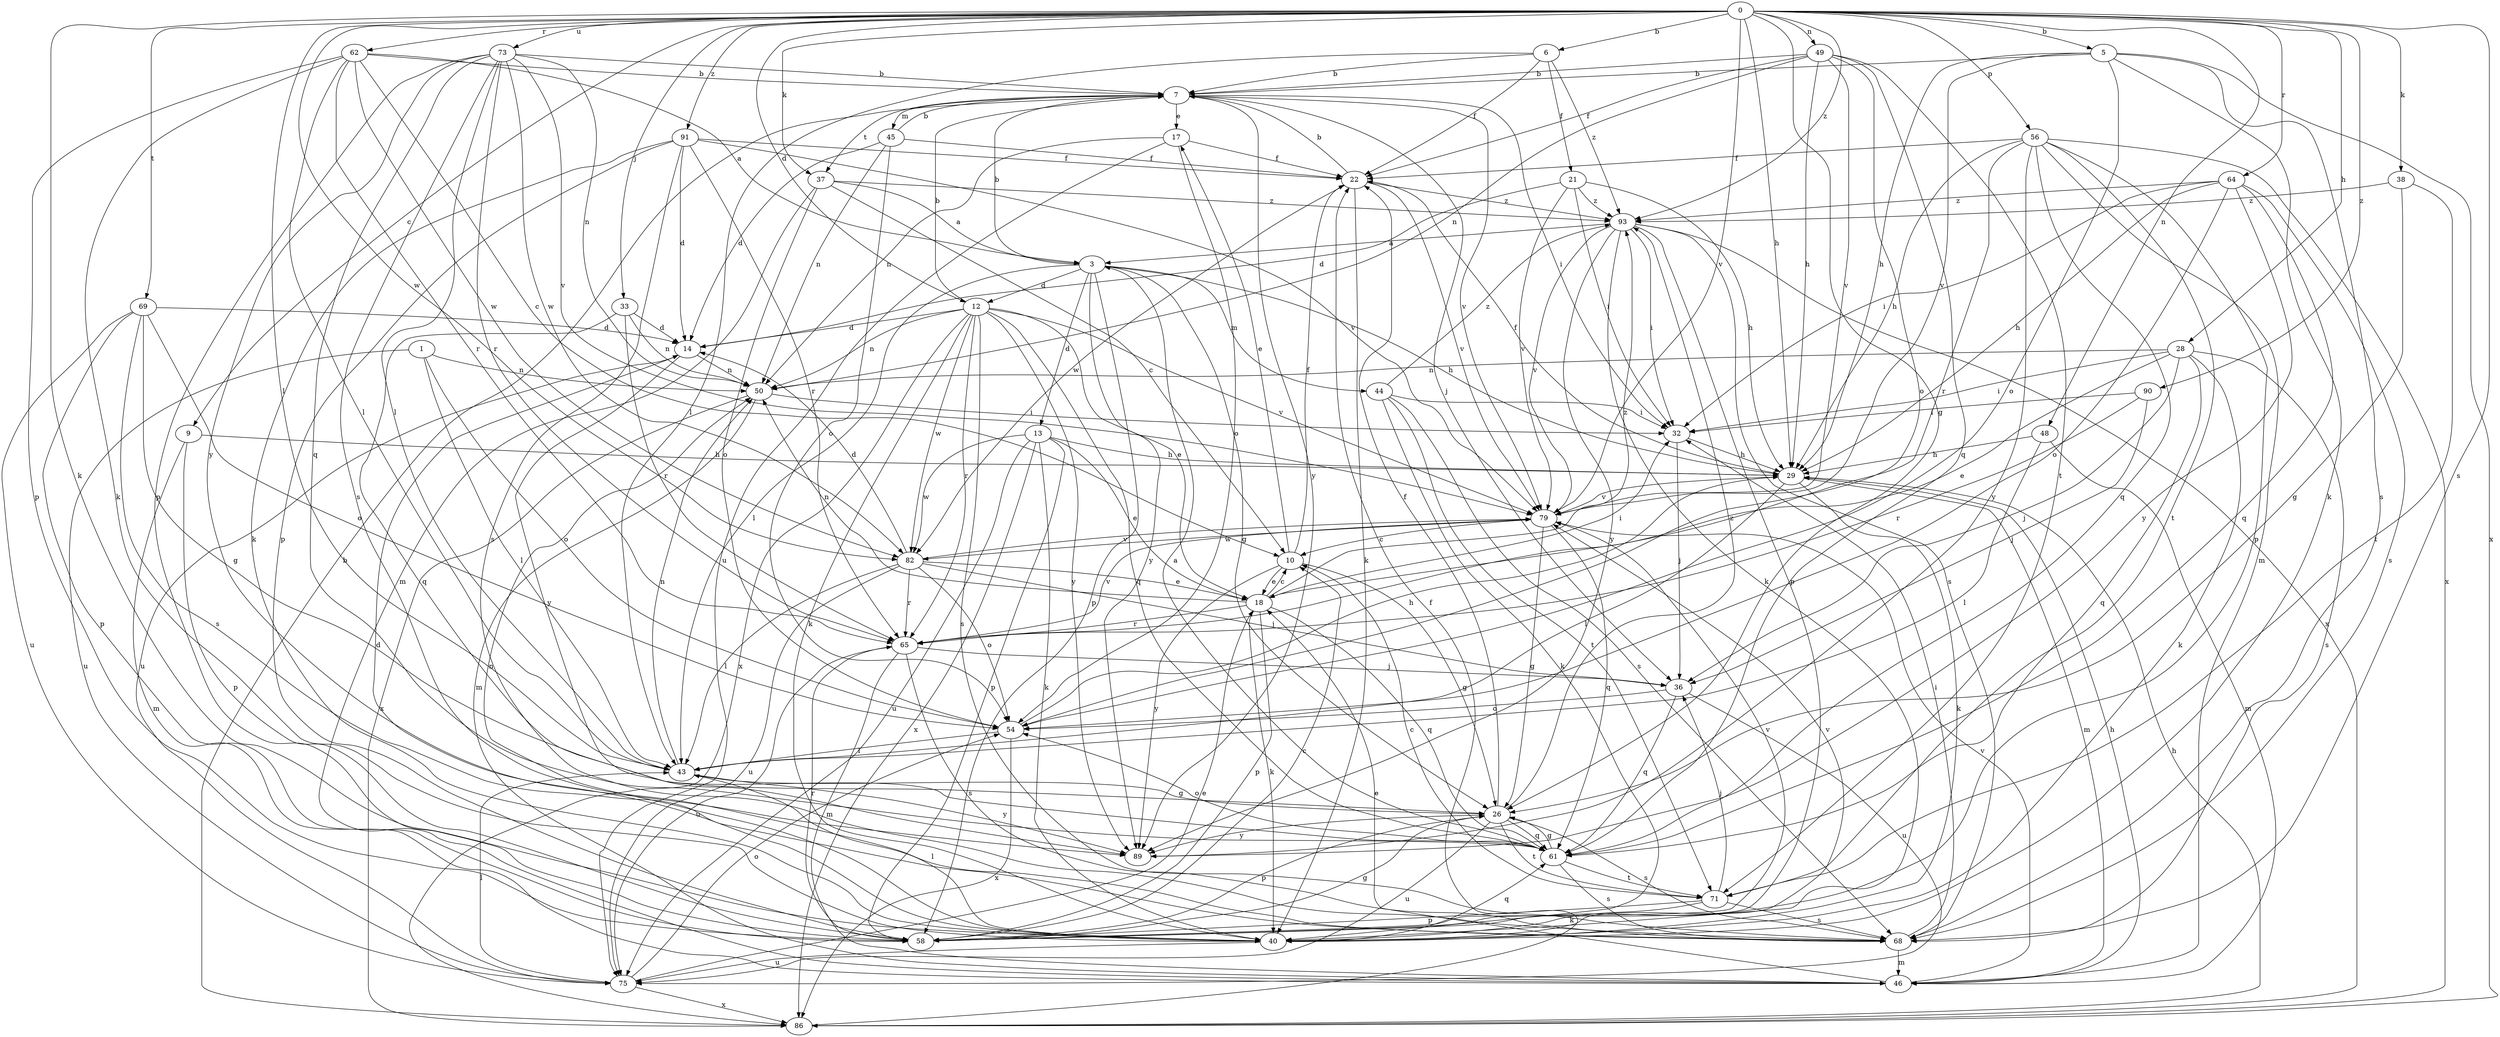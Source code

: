 strict digraph  {
0;
1;
3;
5;
6;
7;
9;
10;
12;
13;
14;
17;
18;
21;
22;
26;
28;
29;
32;
33;
36;
37;
38;
40;
43;
44;
45;
46;
48;
49;
50;
54;
56;
58;
61;
62;
64;
65;
68;
69;
71;
73;
75;
79;
82;
86;
89;
90;
91;
93;
0 -> 5  [label=b];
0 -> 6  [label=b];
0 -> 9  [label=c];
0 -> 12  [label=d];
0 -> 26  [label=g];
0 -> 28  [label=h];
0 -> 29  [label=h];
0 -> 33  [label=j];
0 -> 37  [label=k];
0 -> 38  [label=k];
0 -> 40  [label=k];
0 -> 43  [label=l];
0 -> 48  [label=n];
0 -> 49  [label=n];
0 -> 56  [label=p];
0 -> 62  [label=r];
0 -> 64  [label=r];
0 -> 68  [label=s];
0 -> 69  [label=t];
0 -> 73  [label=u];
0 -> 79  [label=v];
0 -> 82  [label=w];
0 -> 90  [label=z];
0 -> 91  [label=z];
0 -> 93  [label=z];
1 -> 43  [label=l];
1 -> 50  [label=n];
1 -> 54  [label=o];
1 -> 75  [label=u];
3 -> 7  [label=b];
3 -> 12  [label=d];
3 -> 13  [label=d];
3 -> 26  [label=g];
3 -> 29  [label=h];
3 -> 43  [label=l];
3 -> 44  [label=m];
3 -> 58  [label=p];
3 -> 89  [label=y];
5 -> 7  [label=b];
5 -> 29  [label=h];
5 -> 40  [label=k];
5 -> 54  [label=o];
5 -> 68  [label=s];
5 -> 79  [label=v];
5 -> 86  [label=x];
6 -> 7  [label=b];
6 -> 21  [label=f];
6 -> 22  [label=f];
6 -> 43  [label=l];
6 -> 93  [label=z];
7 -> 17  [label=e];
7 -> 32  [label=i];
7 -> 36  [label=j];
7 -> 45  [label=m];
7 -> 79  [label=v];
7 -> 89  [label=y];
7 -> 37  [label=t];
9 -> 29  [label=h];
9 -> 46  [label=m];
9 -> 58  [label=p];
10 -> 17  [label=e];
10 -> 18  [label=e];
10 -> 22  [label=f];
10 -> 26  [label=g];
10 -> 89  [label=y];
12 -> 7  [label=b];
12 -> 14  [label=d];
12 -> 18  [label=e];
12 -> 40  [label=k];
12 -> 50  [label=n];
12 -> 61  [label=q];
12 -> 65  [label=r];
12 -> 68  [label=s];
12 -> 79  [label=v];
12 -> 82  [label=w];
12 -> 86  [label=x];
12 -> 89  [label=y];
13 -> 18  [label=e];
13 -> 29  [label=h];
13 -> 40  [label=k];
13 -> 58  [label=p];
13 -> 75  [label=u];
13 -> 82  [label=w];
13 -> 86  [label=x];
14 -> 50  [label=n];
14 -> 75  [label=u];
14 -> 89  [label=y];
17 -> 22  [label=f];
17 -> 50  [label=n];
17 -> 54  [label=o];
17 -> 75  [label=u];
18 -> 10  [label=c];
18 -> 32  [label=i];
18 -> 40  [label=k];
18 -> 50  [label=n];
18 -> 58  [label=p];
18 -> 61  [label=q];
18 -> 65  [label=r];
18 -> 93  [label=z];
21 -> 14  [label=d];
21 -> 29  [label=h];
21 -> 32  [label=i];
21 -> 79  [label=v];
21 -> 93  [label=z];
22 -> 7  [label=b];
22 -> 40  [label=k];
22 -> 79  [label=v];
22 -> 82  [label=w];
22 -> 93  [label=z];
26 -> 22  [label=f];
26 -> 58  [label=p];
26 -> 61  [label=q];
26 -> 68  [label=s];
26 -> 71  [label=t];
26 -> 75  [label=u];
26 -> 89  [label=y];
26 -> 93  [label=z];
28 -> 18  [label=e];
28 -> 32  [label=i];
28 -> 36  [label=j];
28 -> 40  [label=k];
28 -> 50  [label=n];
28 -> 61  [label=q];
28 -> 68  [label=s];
29 -> 22  [label=f];
29 -> 40  [label=k];
29 -> 43  [label=l];
29 -> 46  [label=m];
29 -> 79  [label=v];
32 -> 29  [label=h];
32 -> 36  [label=j];
33 -> 14  [label=d];
33 -> 50  [label=n];
33 -> 61  [label=q];
33 -> 65  [label=r];
36 -> 54  [label=o];
36 -> 61  [label=q];
36 -> 75  [label=u];
37 -> 3  [label=a];
37 -> 10  [label=c];
37 -> 46  [label=m];
37 -> 54  [label=o];
37 -> 93  [label=z];
38 -> 26  [label=g];
38 -> 71  [label=t];
38 -> 93  [label=z];
40 -> 14  [label=d];
40 -> 43  [label=l];
40 -> 50  [label=n];
40 -> 61  [label=q];
40 -> 75  [label=u];
40 -> 79  [label=v];
43 -> 26  [label=g];
43 -> 50  [label=n];
43 -> 89  [label=y];
44 -> 32  [label=i];
44 -> 40  [label=k];
44 -> 68  [label=s];
44 -> 71  [label=t];
44 -> 93  [label=z];
45 -> 7  [label=b];
45 -> 14  [label=d];
45 -> 22  [label=f];
45 -> 50  [label=n];
45 -> 54  [label=o];
46 -> 18  [label=e];
46 -> 29  [label=h];
46 -> 79  [label=v];
48 -> 29  [label=h];
48 -> 43  [label=l];
48 -> 46  [label=m];
49 -> 7  [label=b];
49 -> 22  [label=f];
49 -> 29  [label=h];
49 -> 50  [label=n];
49 -> 54  [label=o];
49 -> 61  [label=q];
49 -> 71  [label=t];
49 -> 79  [label=v];
50 -> 32  [label=i];
50 -> 46  [label=m];
50 -> 86  [label=x];
54 -> 29  [label=h];
54 -> 43  [label=l];
54 -> 86  [label=x];
56 -> 22  [label=f];
56 -> 29  [label=h];
56 -> 46  [label=m];
56 -> 58  [label=p];
56 -> 61  [label=q];
56 -> 65  [label=r];
56 -> 71  [label=t];
56 -> 86  [label=x];
56 -> 89  [label=y];
58 -> 10  [label=c];
58 -> 26  [label=g];
58 -> 65  [label=r];
58 -> 79  [label=v];
61 -> 3  [label=a];
61 -> 26  [label=g];
61 -> 54  [label=o];
61 -> 68  [label=s];
61 -> 71  [label=t];
62 -> 3  [label=a];
62 -> 7  [label=b];
62 -> 10  [label=c];
62 -> 40  [label=k];
62 -> 43  [label=l];
62 -> 58  [label=p];
62 -> 65  [label=r];
62 -> 82  [label=w];
64 -> 29  [label=h];
64 -> 32  [label=i];
64 -> 54  [label=o];
64 -> 61  [label=q];
64 -> 68  [label=s];
64 -> 89  [label=y];
64 -> 93  [label=z];
65 -> 36  [label=j];
65 -> 46  [label=m];
65 -> 68  [label=s];
65 -> 75  [label=u];
65 -> 79  [label=v];
68 -> 32  [label=i];
68 -> 46  [label=m];
69 -> 14  [label=d];
69 -> 26  [label=g];
69 -> 54  [label=o];
69 -> 58  [label=p];
69 -> 68  [label=s];
69 -> 75  [label=u];
71 -> 10  [label=c];
71 -> 36  [label=j];
71 -> 40  [label=k];
71 -> 58  [label=p];
71 -> 68  [label=s];
73 -> 7  [label=b];
73 -> 43  [label=l];
73 -> 50  [label=n];
73 -> 58  [label=p];
73 -> 61  [label=q];
73 -> 65  [label=r];
73 -> 68  [label=s];
73 -> 79  [label=v];
73 -> 82  [label=w];
73 -> 89  [label=y];
75 -> 18  [label=e];
75 -> 43  [label=l];
75 -> 54  [label=o];
75 -> 86  [label=x];
79 -> 10  [label=c];
79 -> 26  [label=g];
79 -> 61  [label=q];
79 -> 82  [label=w];
82 -> 14  [label=d];
82 -> 18  [label=e];
82 -> 36  [label=j];
82 -> 43  [label=l];
82 -> 54  [label=o];
82 -> 65  [label=r];
82 -> 75  [label=u];
82 -> 79  [label=v];
86 -> 7  [label=b];
86 -> 22  [label=f];
86 -> 29  [label=h];
90 -> 32  [label=i];
90 -> 36  [label=j];
90 -> 65  [label=r];
91 -> 14  [label=d];
91 -> 22  [label=f];
91 -> 40  [label=k];
91 -> 58  [label=p];
91 -> 65  [label=r];
91 -> 68  [label=s];
91 -> 79  [label=v];
93 -> 3  [label=a];
93 -> 32  [label=i];
93 -> 40  [label=k];
93 -> 58  [label=p];
93 -> 68  [label=s];
93 -> 79  [label=v];
93 -> 86  [label=x];
93 -> 89  [label=y];
}
